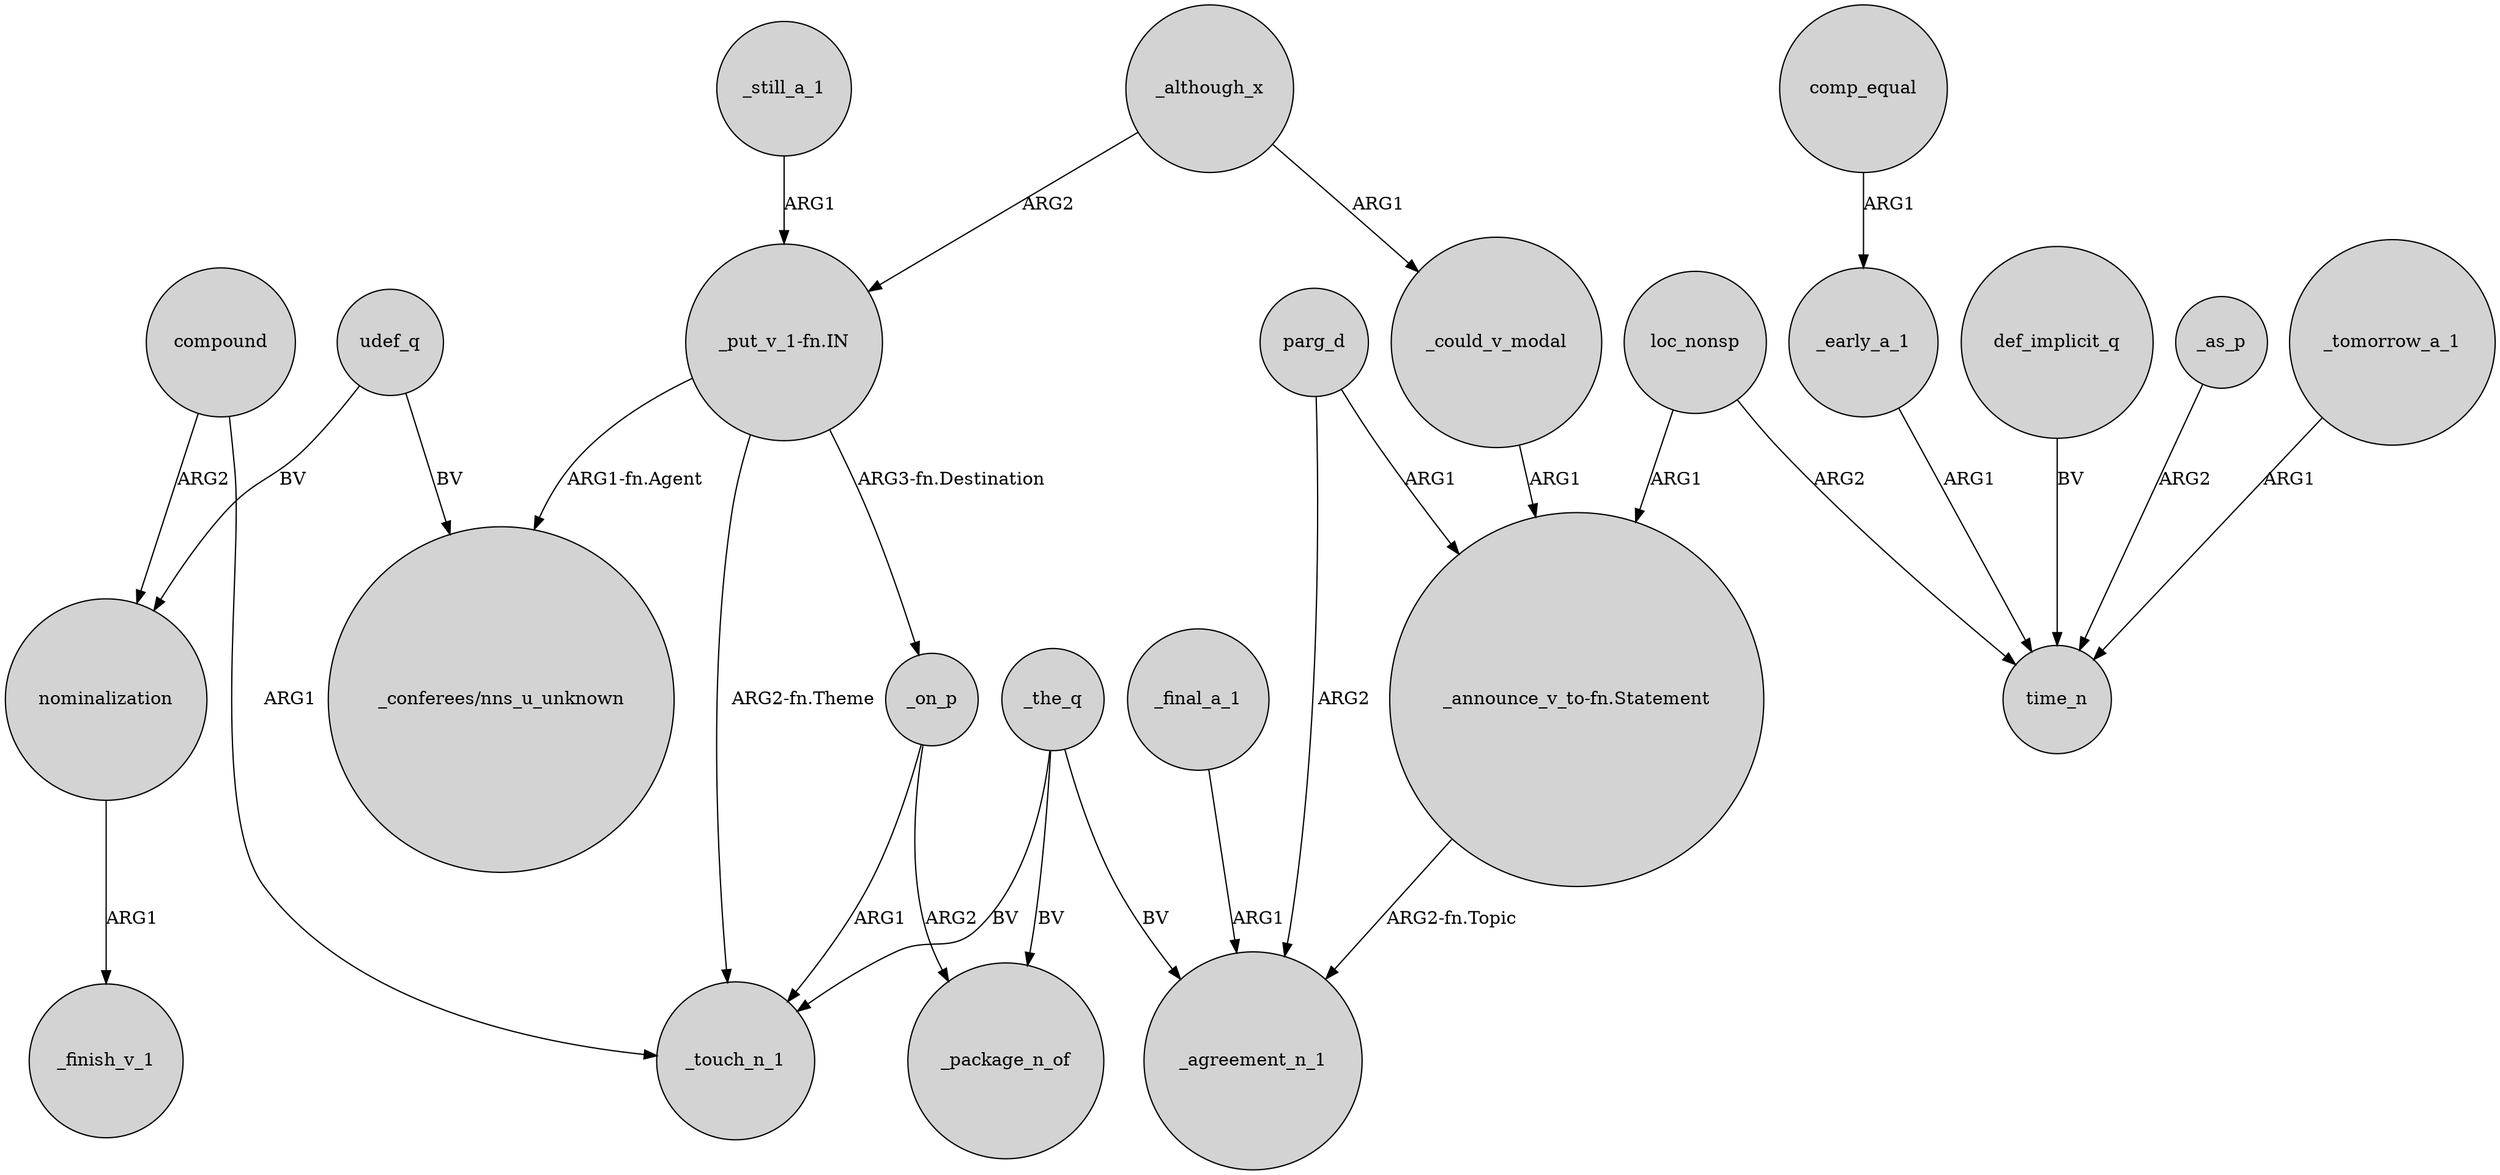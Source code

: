 digraph {
	node [shape=circle style=filled]
	_on_p -> _package_n_of [label=ARG2]
	_still_a_1 -> "_put_v_1-fn.IN" [label=ARG1]
	_the_q -> _package_n_of [label=BV]
	_tomorrow_a_1 -> time_n [label=ARG1]
	_although_x -> _could_v_modal [label=ARG1]
	_on_p -> _touch_n_1 [label=ARG1]
	"_put_v_1-fn.IN" -> _on_p [label="ARG3-fn.Destination"]
	udef_q -> "_conferees/nns_u_unknown" [label=BV]
	compound -> nominalization [label=ARG2]
	_could_v_modal -> "_announce_v_to-fn.Statement" [label=ARG1]
	loc_nonsp -> time_n [label=ARG2]
	_although_x -> "_put_v_1-fn.IN" [label=ARG2]
	loc_nonsp -> "_announce_v_to-fn.Statement" [label=ARG1]
	_the_q -> _touch_n_1 [label=BV]
	parg_d -> "_announce_v_to-fn.Statement" [label=ARG1]
	_the_q -> _agreement_n_1 [label=BV]
	"_put_v_1-fn.IN" -> _touch_n_1 [label="ARG2-fn.Theme"]
	"_put_v_1-fn.IN" -> "_conferees/nns_u_unknown" [label="ARG1-fn.Agent"]
	_final_a_1 -> _agreement_n_1 [label=ARG1]
	udef_q -> nominalization [label=BV]
	compound -> _touch_n_1 [label=ARG1]
	_early_a_1 -> time_n [label=ARG1]
	nominalization -> _finish_v_1 [label=ARG1]
	comp_equal -> _early_a_1 [label=ARG1]
	parg_d -> _agreement_n_1 [label=ARG2]
	"_announce_v_to-fn.Statement" -> _agreement_n_1 [label="ARG2-fn.Topic"]
	def_implicit_q -> time_n [label=BV]
	_as_p -> time_n [label=ARG2]
}
